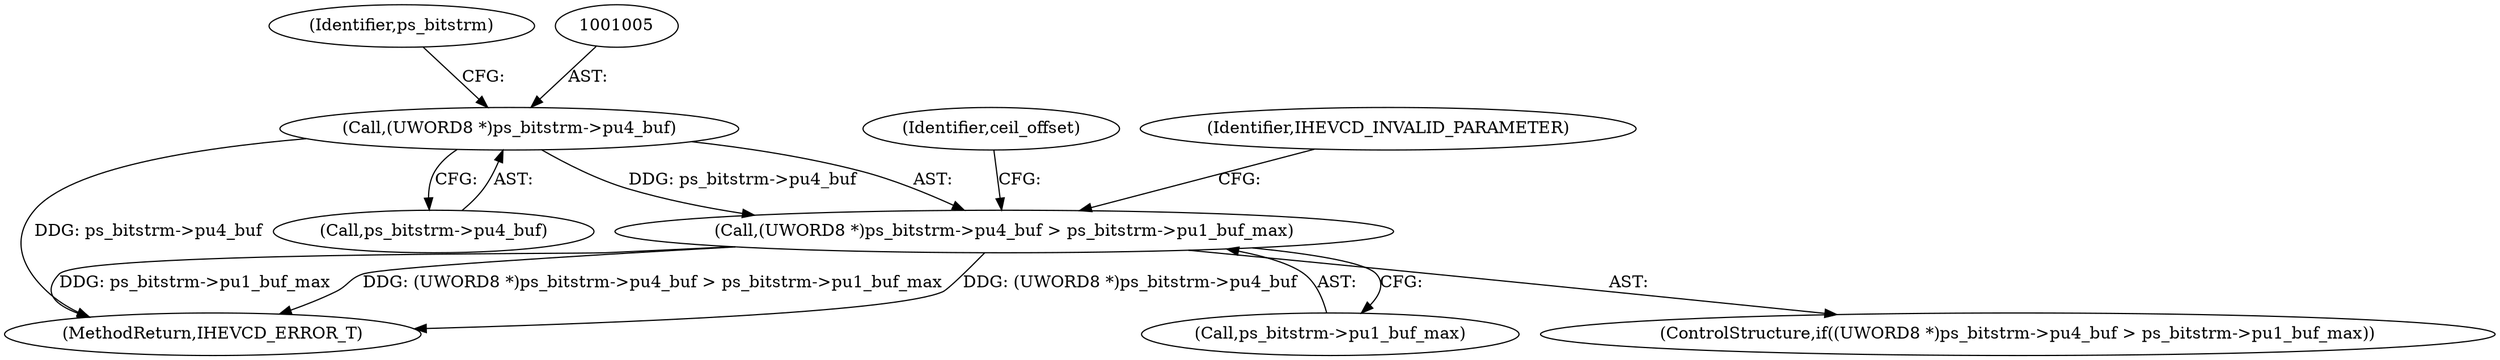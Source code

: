 digraph "0_Android_45c97f878bee15cd97262fe7f57ecea71990fed7@pointer" {
"1001004" [label="(Call,(UWORD8 *)ps_bitstrm->pu4_buf)"];
"1001003" [label="(Call,(UWORD8 *)ps_bitstrm->pu4_buf > ps_bitstrm->pu1_buf_max)"];
"1001019" [label="(Identifier,ceil_offset)"];
"1001003" [label="(Call,(UWORD8 *)ps_bitstrm->pu4_buf > ps_bitstrm->pu1_buf_max)"];
"1001009" [label="(Call,ps_bitstrm->pu1_buf_max)"];
"1001319" [label="(MethodReturn,IHEVCD_ERROR_T)"];
"1001004" [label="(Call,(UWORD8 *)ps_bitstrm->pu4_buf)"];
"1001014" [label="(Identifier,IHEVCD_INVALID_PARAMETER)"];
"1001010" [label="(Identifier,ps_bitstrm)"];
"1001006" [label="(Call,ps_bitstrm->pu4_buf)"];
"1001002" [label="(ControlStructure,if((UWORD8 *)ps_bitstrm->pu4_buf > ps_bitstrm->pu1_buf_max))"];
"1001004" -> "1001003"  [label="AST: "];
"1001004" -> "1001006"  [label="CFG: "];
"1001005" -> "1001004"  [label="AST: "];
"1001006" -> "1001004"  [label="AST: "];
"1001010" -> "1001004"  [label="CFG: "];
"1001004" -> "1001319"  [label="DDG: ps_bitstrm->pu4_buf"];
"1001004" -> "1001003"  [label="DDG: ps_bitstrm->pu4_buf"];
"1001003" -> "1001002"  [label="AST: "];
"1001003" -> "1001009"  [label="CFG: "];
"1001009" -> "1001003"  [label="AST: "];
"1001014" -> "1001003"  [label="CFG: "];
"1001019" -> "1001003"  [label="CFG: "];
"1001003" -> "1001319"  [label="DDG: (UWORD8 *)ps_bitstrm->pu4_buf > ps_bitstrm->pu1_buf_max"];
"1001003" -> "1001319"  [label="DDG: (UWORD8 *)ps_bitstrm->pu4_buf"];
"1001003" -> "1001319"  [label="DDG: ps_bitstrm->pu1_buf_max"];
}
